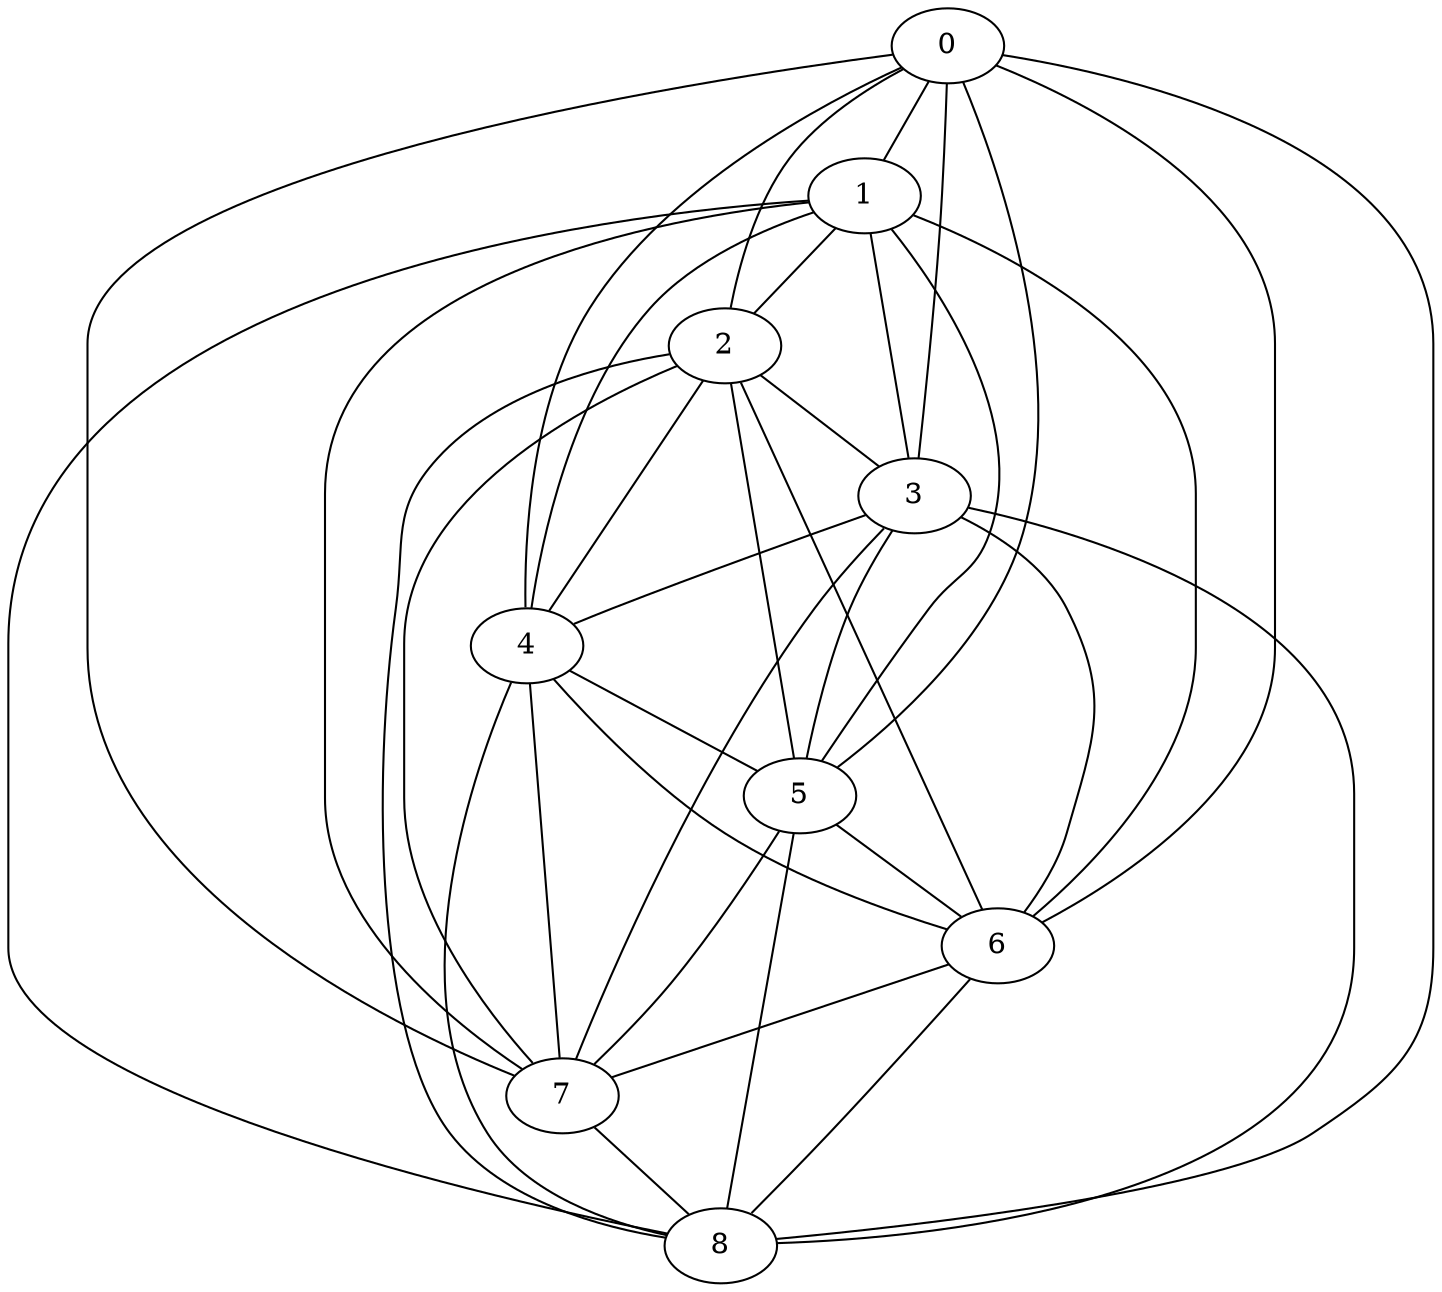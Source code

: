 graph { 
0;
0--1;
0--2;
0--3;
0--4;
0--5;
0--6;
0--7;
0--8;
1;
1--2;
1--3;
1--4;
1--5;
1--6;
1--7;
1--8;
2;
2--3;
2--4;
2--5;
2--6;
2--7;
2--8;
3;
3--4;
3--5;
3--6;
3--7;
3--8;
4;
4--5;
4--6;
4--7;
4--8;
5;
5--6;
5--7;
5--8;
6;
6--7;
6--8;
7;
7--8;
8;
}
